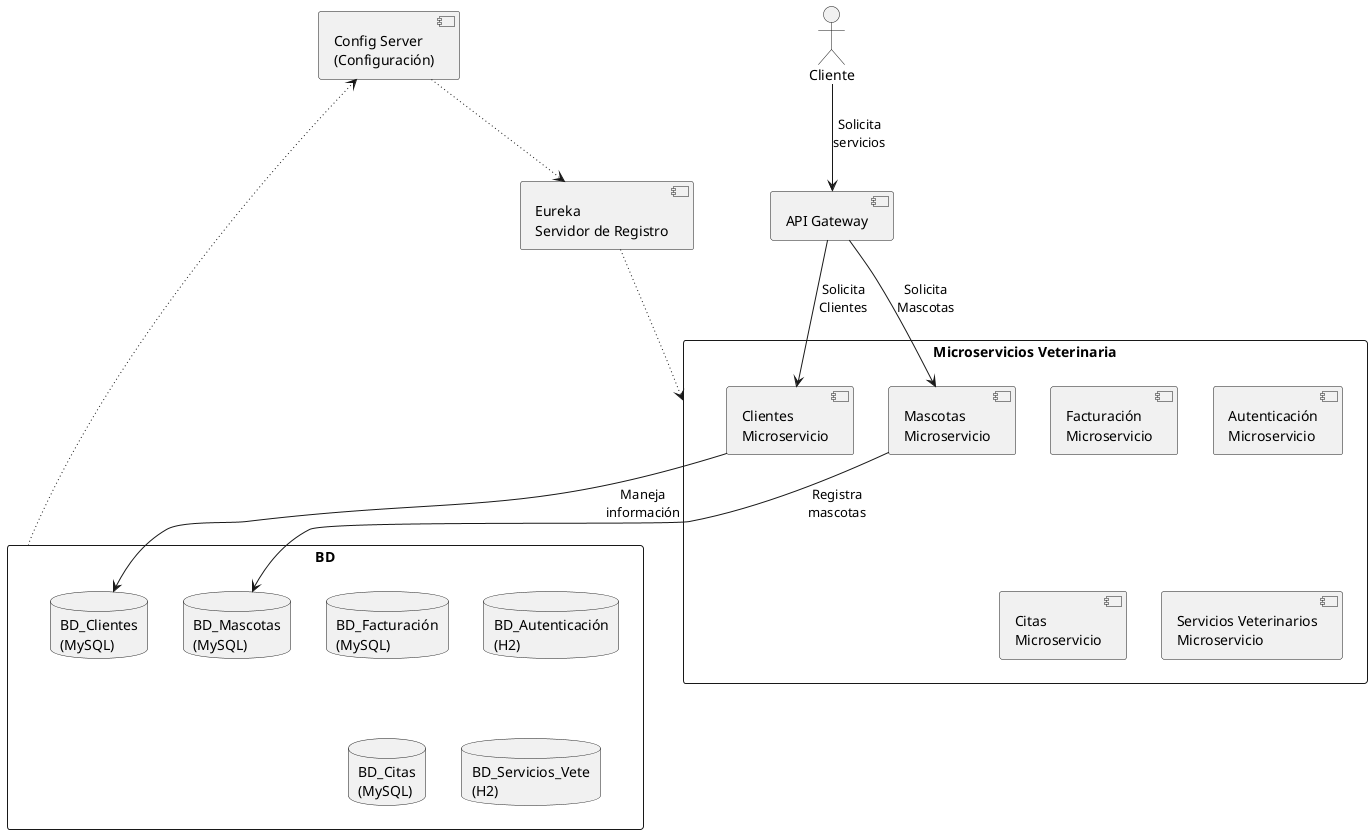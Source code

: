 @startuml
skinparam componentStyle uml2
skinparam packageStyle rectangle

actor "Cliente" as Client

component "API Gateway" as APIGateway

package "Microservicios Veterinaria" as MicroVeterinaria {
  component "Facturación\nMicroservicio" as Facturacion
  component "Autenticación\nMicroservicio" as Autenticacion
  component "Clientes\nMicroservicio" as Clientes
  component "Mascotas\nMicroservicio" as Mascotas
  component "Citas\nMicroservicio" as Citas
  component "Servicios Veterinarios\nMicroservicio" as ServiciosVete
}

component "Eureka\nServidor de Registro" as Eureka
component "Config Server\n(Configuración)" as ConfigServer

package "BD" as BD {
  database "BD_Facturación\n(MySQL)" as BD_Facturacion
  database "BD_Autenticación\n(H2)" as BD_Autenticacion
  database "BD_Clientes\n(MySQL)" as BD_Clientes
  database "BD_Mascotas\n(MySQL)" as BD_Mascotas
  database "BD_Citas\n(MySQL)" as BD_Citas
  database "BD_Servicios_Vete\n(H2)" as BD_Servicios
}

Client --> APIGateway : "Solicita\nservicios"

' Relaciones visibles únicamente para los microservicios Clientes y Mascotas:
APIGateway --> Clientes : "Solicita\nClientes"
APIGateway --> Mascotas : "Solicita\nMascotas"

Clientes --> BD_Clientes : "Maneja\ninformación"
Mascotas --> BD_Mascotas : "Registra\nmascotas"

' Se han ELIMINADO las relaciones directas de Clientes y Mascotas con Eureka y Config Server

' Relaciones adicionales (dotted) según la imagen:
' El contenedor BD tiene una flecha punteada hacia Config Server
BD -[dotted]-> ConfigServer

' El Config Server tiene una línea punteada hacia Eureka
ConfigServer -[dotted]-> Eureka

' Eureka tiene una línea punteada hacia el contenedor de Microservicios Veterinaria
Eureka -[dotted]-> MicroVeterinaria

@enduml